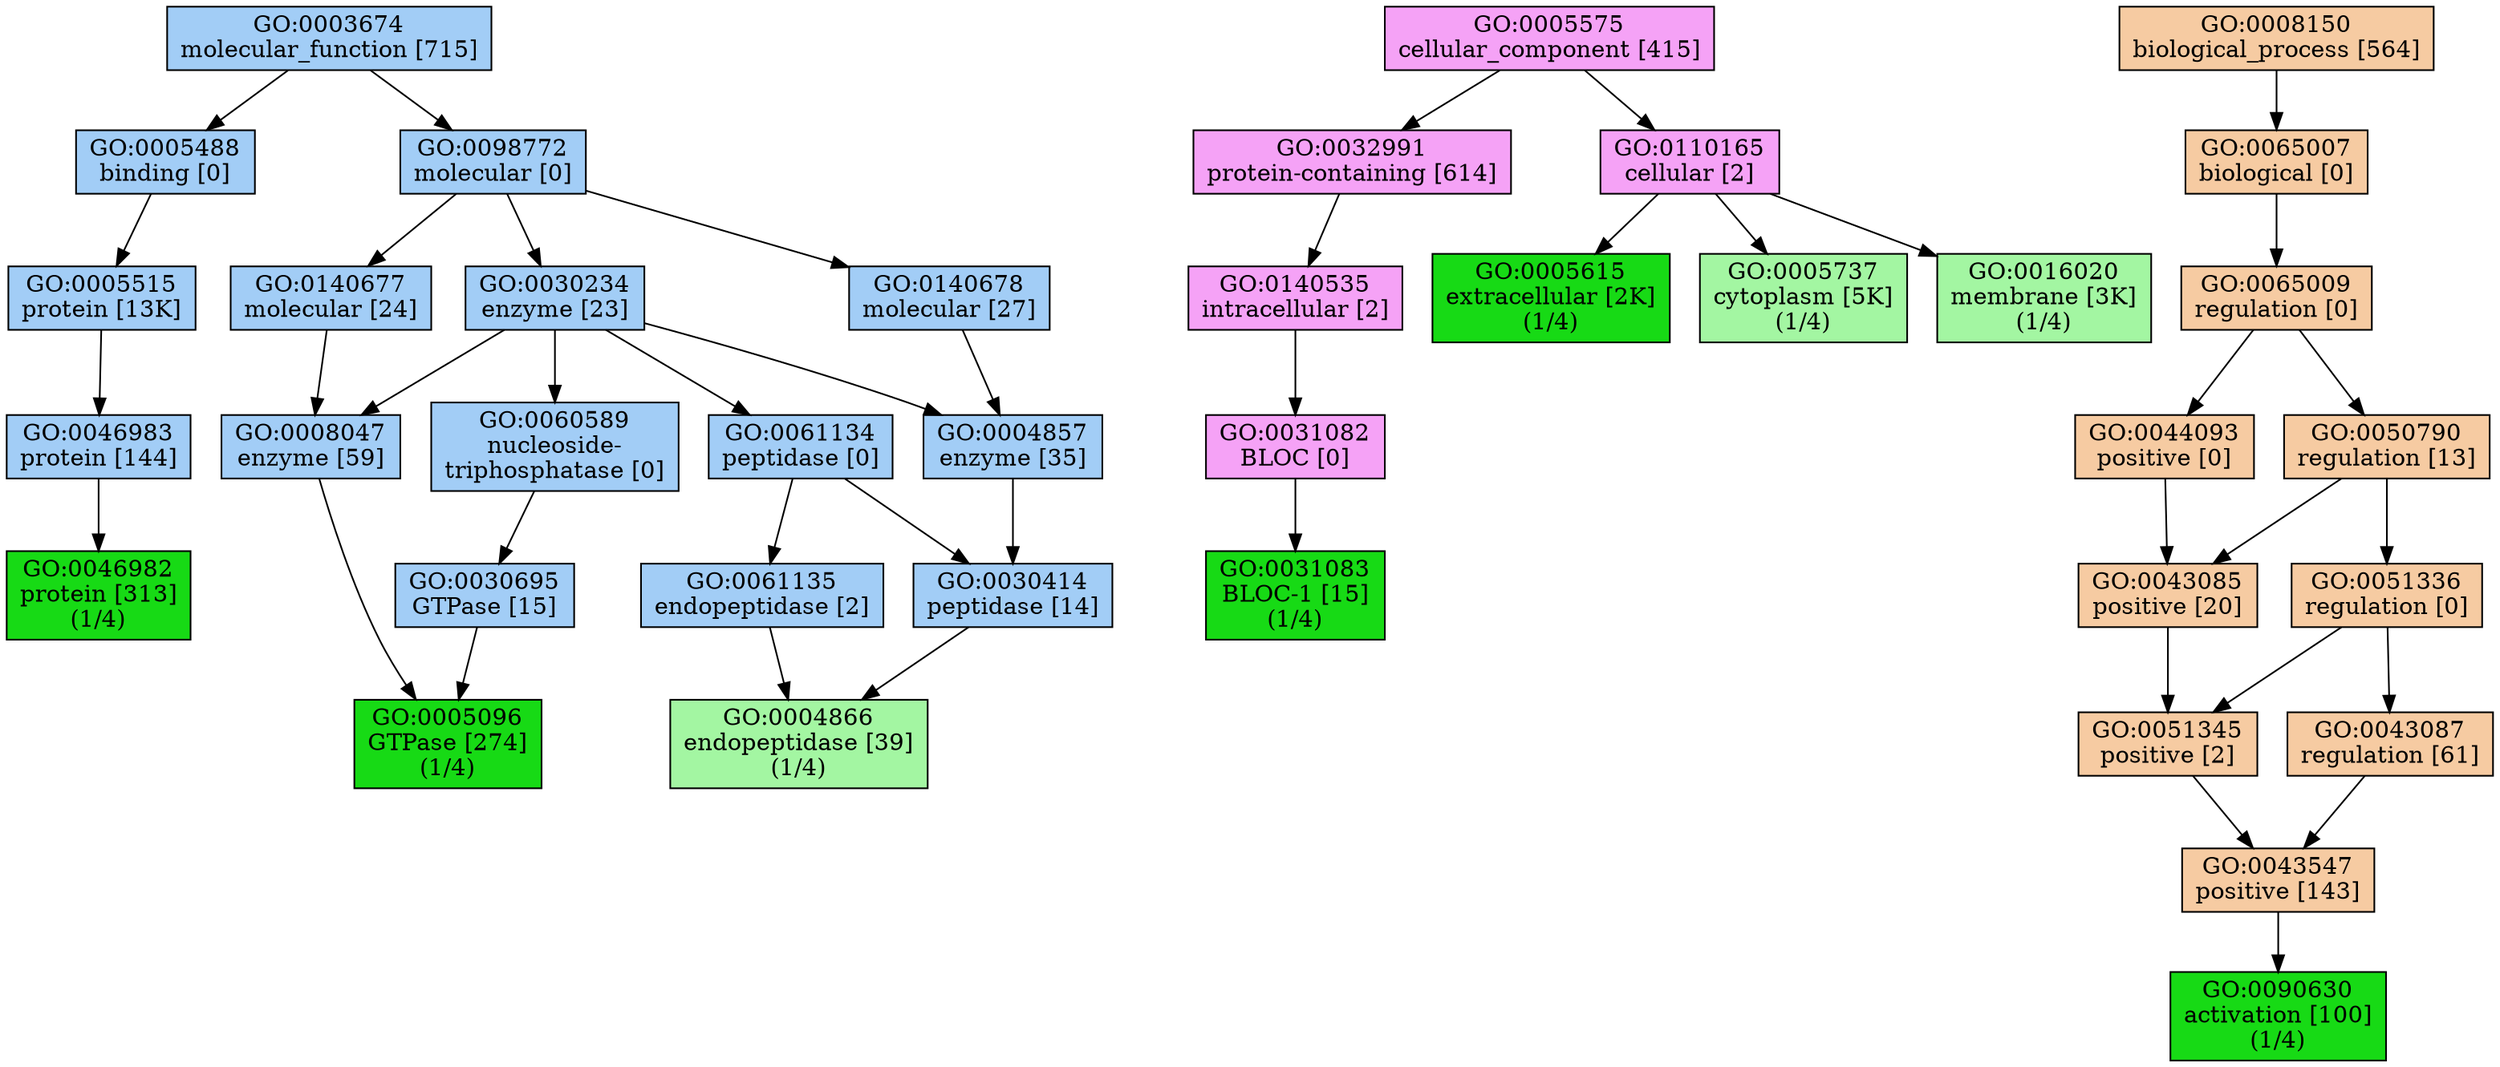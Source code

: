 digraph genescape {
"GO:0003674" [fillcolor="#A2CDF6", label="GO:0003674
molecular_function [715]", shape=box, style=filled];
"GO:0004857" [fillcolor="#A2CDF6", label="GO:0004857
enzyme [35]", shape=box, style=filled];
"GO:0004866" [fillcolor="#A3F6A2", label="GO:0004866
endopeptidase [39]
(1/4)", shape=box, style=filled];
"GO:0005096" [fillcolor="#17DA15", label="GO:0005096
GTPase [274]
(1/4)", shape=box, style=filled];
"GO:0005488" [fillcolor="#A2CDF6", label="GO:0005488
binding [0]", shape=box, style=filled];
"GO:0005515" [fillcolor="#A2CDF6", label="GO:0005515
protein [13K]", shape=box, style=filled];
"GO:0005575" [fillcolor="#F5A2F6", label="GO:0005575
cellular_component [415]", shape=box, style=filled];
"GO:0005615" [fillcolor="#17DA15", label="GO:0005615
extracellular [2K]
(1/4)", shape=box, style=filled];
"GO:0005737" [fillcolor="#A3F6A2", label="GO:0005737
cytoplasm [5K]
(1/4)", shape=box, style=filled];
"GO:0008047" [fillcolor="#A2CDF6", label="GO:0008047
enzyme [59]", shape=box, style=filled];
"GO:0008150" [fillcolor="#F6CBA2", label="GO:0008150
biological_process [564]", shape=box, style=filled];
"GO:0016020" [fillcolor="#A3F6A2", label="GO:0016020
membrane [3K]
(1/4)", shape=box, style=filled];
"GO:0030234" [fillcolor="#A2CDF6", label="GO:0030234
enzyme [23]", shape=box, style=filled];
"GO:0030414" [fillcolor="#A2CDF6", label="GO:0030414
peptidase [14]", shape=box, style=filled];
"GO:0030695" [fillcolor="#A2CDF6", label="GO:0030695
GTPase [15]", shape=box, style=filled];
"GO:0031082" [fillcolor="#F5A2F6", label="GO:0031082
BLOC [0]", shape=box, style=filled];
"GO:0031083" [fillcolor="#17DA15", label="GO:0031083
BLOC-1 [15]
(1/4)", shape=box, style=filled];
"GO:0032991" [fillcolor="#F5A2F6", label="GO:0032991
protein-containing [614]", shape=box, style=filled];
"GO:0043085" [fillcolor="#F6CBA2", label="GO:0043085
positive [20]", shape=box, style=filled];
"GO:0043087" [fillcolor="#F6CBA2", label="GO:0043087
regulation [61]", shape=box, style=filled];
"GO:0043547" [fillcolor="#F6CBA2", label="GO:0043547
positive [143]", shape=box, style=filled];
"GO:0044093" [fillcolor="#F6CBA2", label="GO:0044093
positive [0]", shape=box, style=filled];
"GO:0046982" [fillcolor="#17DA15", label="GO:0046982
protein [313]
(1/4)", shape=box, style=filled];
"GO:0046983" [fillcolor="#A2CDF6", label="GO:0046983
protein [144]", shape=box, style=filled];
"GO:0050790" [fillcolor="#F6CBA2", label="GO:0050790
regulation [13]", shape=box, style=filled];
"GO:0051336" [fillcolor="#F6CBA2", label="GO:0051336
regulation [0]", shape=box, style=filled];
"GO:0051345" [fillcolor="#F6CBA2", label="GO:0051345
positive [2]", shape=box, style=filled];
"GO:0060589" [fillcolor="#A2CDF6", label="GO:0060589
nucleoside-
triphosphatase [0]", shape=box, style=filled];
"GO:0061134" [fillcolor="#A2CDF6", label="GO:0061134
peptidase [0]", shape=box, style=filled];
"GO:0061135" [fillcolor="#A2CDF6", label="GO:0061135
endopeptidase [2]", shape=box, style=filled];
"GO:0065007" [fillcolor="#F6CBA2", label="GO:0065007
biological [0]", shape=box, style=filled];
"GO:0065009" [fillcolor="#F6CBA2", label="GO:0065009
regulation [0]", shape=box, style=filled];
"GO:0090630" [fillcolor="#17DA15", label="GO:0090630
activation [100]
(1/4)", shape=box, style=filled];
"GO:0098772" [fillcolor="#A2CDF6", label="GO:0098772
molecular [0]", shape=box, style=filled];
"GO:0110165" [fillcolor="#F5A2F6", label="GO:0110165
cellular [2]", shape=box, style=filled];
"GO:0140535" [fillcolor="#F5A2F6", label="GO:0140535
intracellular [2]", shape=box, style=filled];
"GO:0140677" [fillcolor="#A2CDF6", label="GO:0140677
molecular [24]", shape=box, style=filled];
"GO:0140678" [fillcolor="#A2CDF6", label="GO:0140678
molecular [27]", shape=box, style=filled];
"GO:0003674" -> "GO:0005488";
"GO:0003674" -> "GO:0098772";
"GO:0004857" -> "GO:0030414";
"GO:0005488" -> "GO:0005515";
"GO:0005515" -> "GO:0046983";
"GO:0005575" -> "GO:0032991";
"GO:0005575" -> "GO:0110165";
"GO:0008047" -> "GO:0005096";
"GO:0008150" -> "GO:0065007";
"GO:0030234" -> "GO:0004857";
"GO:0030234" -> "GO:0008047";
"GO:0030234" -> "GO:0060589";
"GO:0030234" -> "GO:0061134";
"GO:0030414" -> "GO:0004866";
"GO:0030695" -> "GO:0005096";
"GO:0031082" -> "GO:0031083";
"GO:0032991" -> "GO:0140535";
"GO:0043085" -> "GO:0051345";
"GO:0043087" -> "GO:0043547";
"GO:0043547" -> "GO:0090630";
"GO:0044093" -> "GO:0043085";
"GO:0046983" -> "GO:0046982";
"GO:0050790" -> "GO:0043085";
"GO:0050790" -> "GO:0051336";
"GO:0051336" -> "GO:0043087";
"GO:0051336" -> "GO:0051345";
"GO:0051345" -> "GO:0043547";
"GO:0060589" -> "GO:0030695";
"GO:0061134" -> "GO:0030414";
"GO:0061134" -> "GO:0061135";
"GO:0061135" -> "GO:0004866";
"GO:0065007" -> "GO:0065009";
"GO:0065009" -> "GO:0044093";
"GO:0065009" -> "GO:0050790";
"GO:0098772" -> "GO:0030234";
"GO:0098772" -> "GO:0140677";
"GO:0098772" -> "GO:0140678";
"GO:0110165" -> "GO:0005615";
"GO:0110165" -> "GO:0005737";
"GO:0110165" -> "GO:0016020";
"GO:0140535" -> "GO:0031082";
"GO:0140677" -> "GO:0008047";
"GO:0140678" -> "GO:0004857";

}
